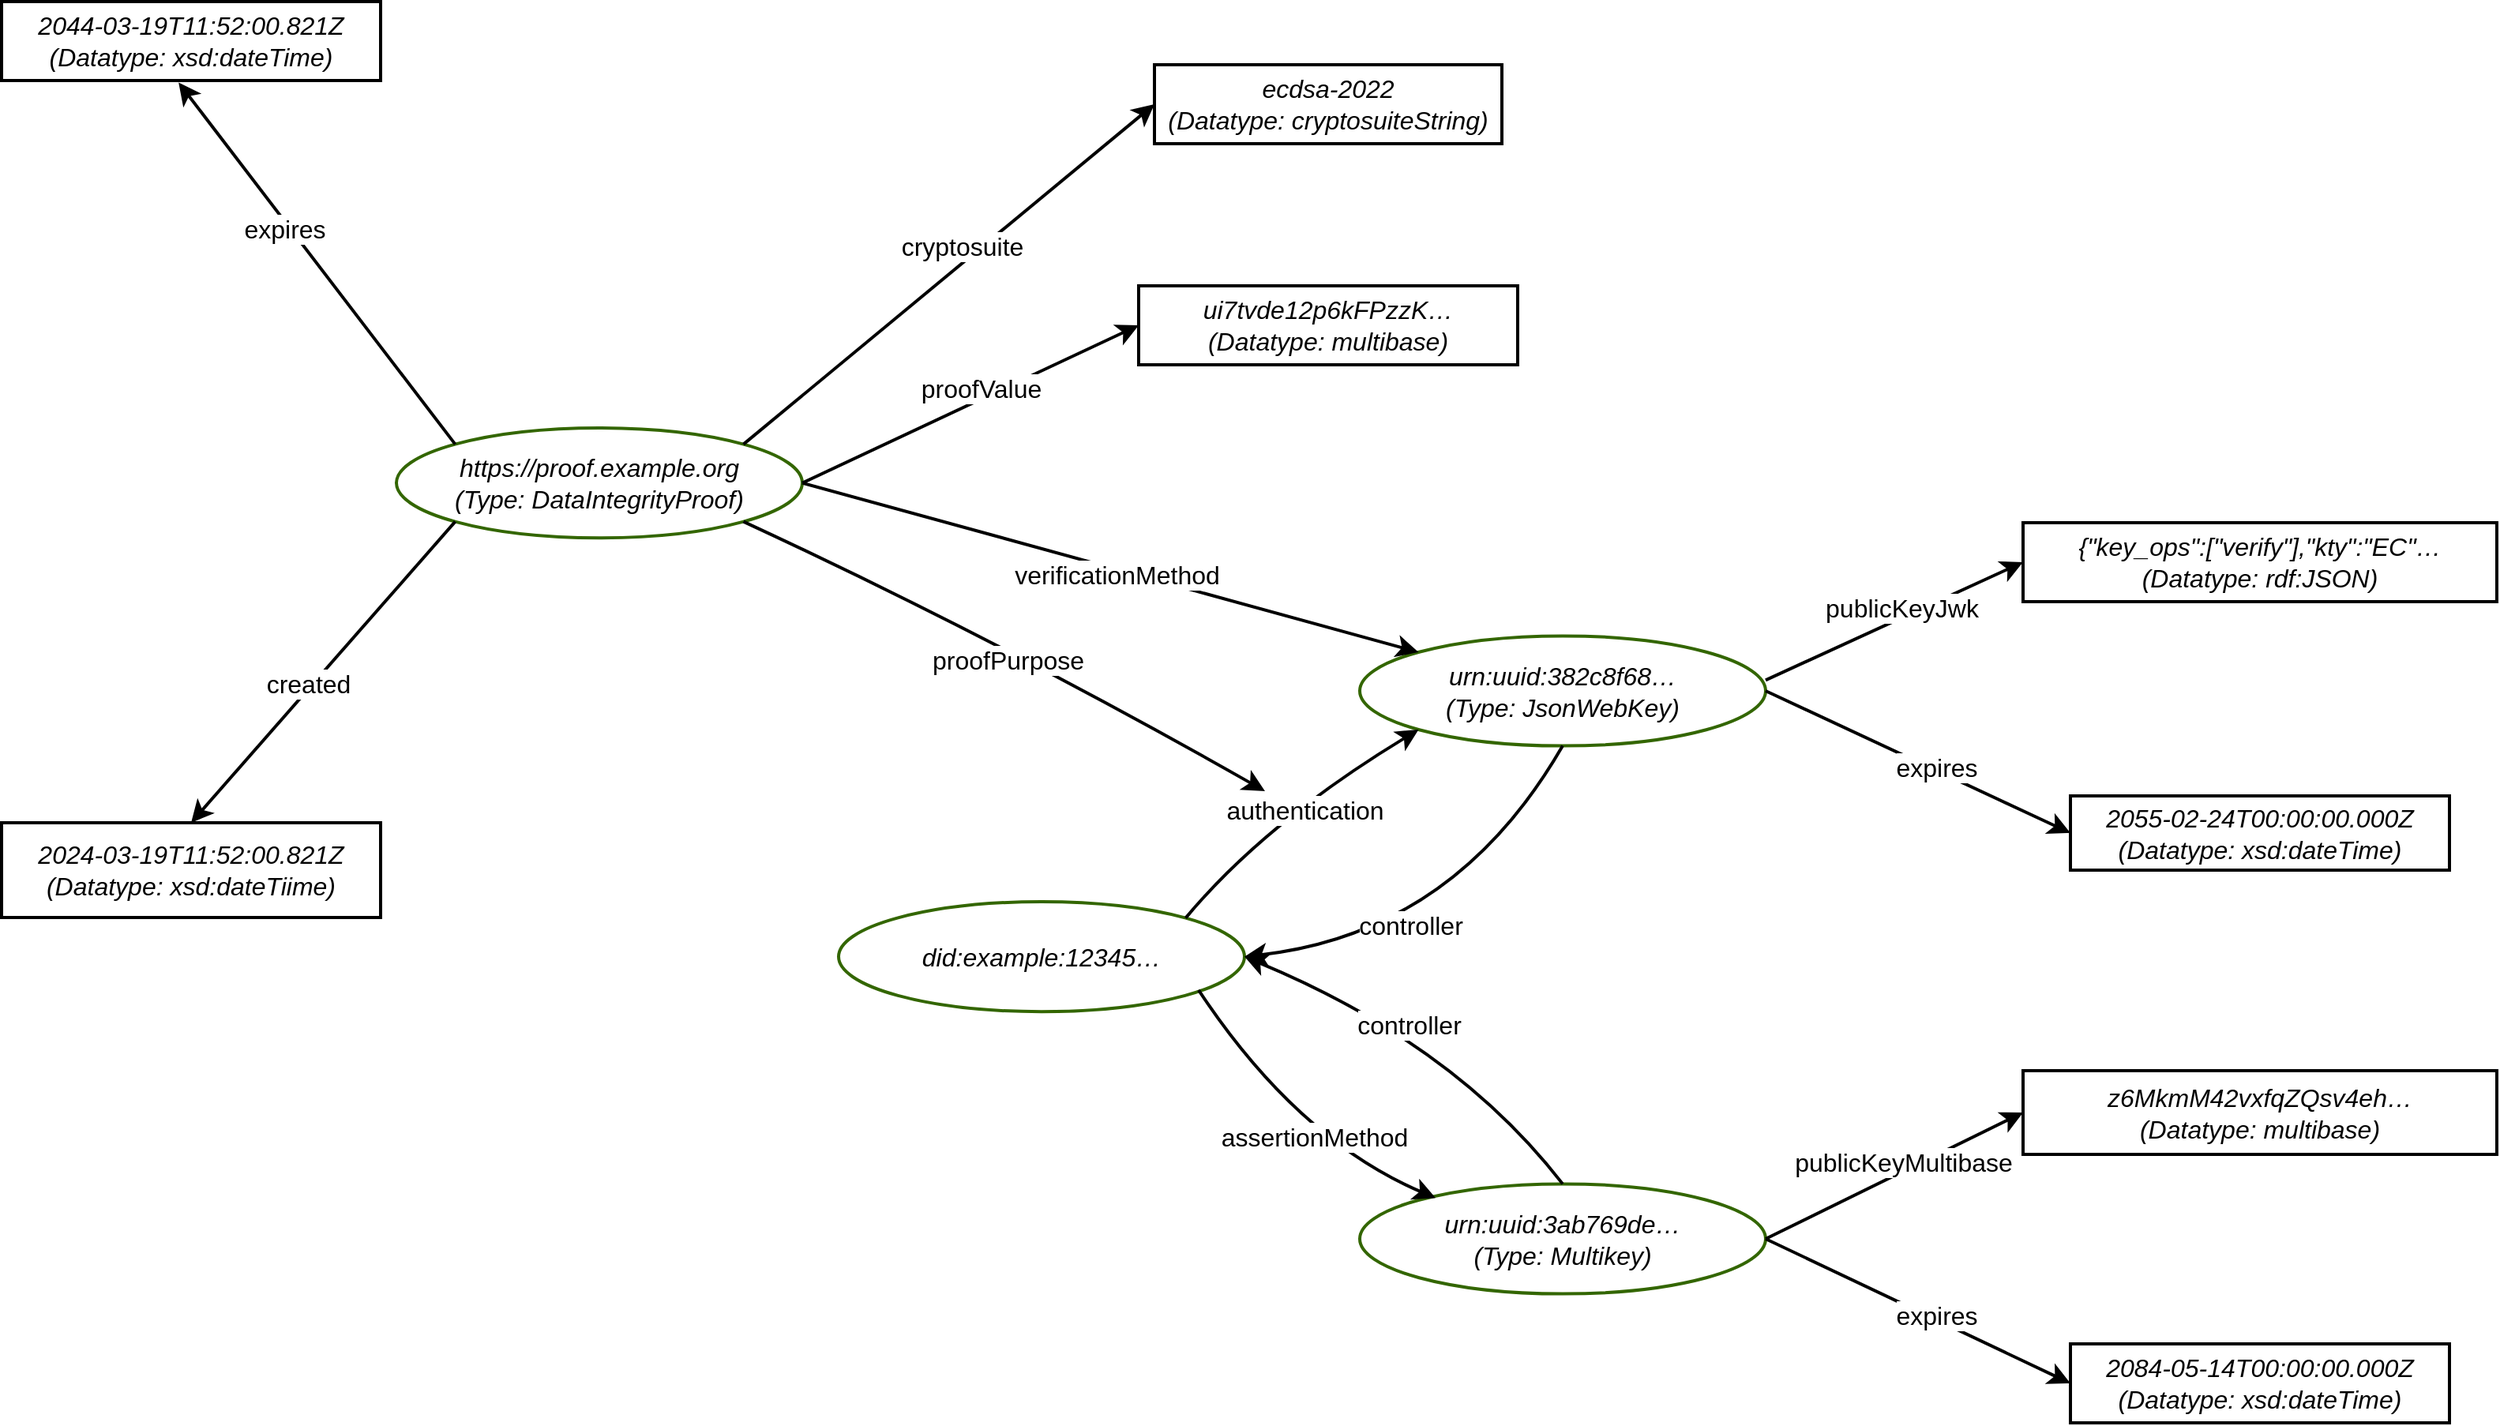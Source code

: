 <mxfile version="24.1.0" type="device">
  <diagram name="Page-1" id="ZRe_wIOORr0k_d4isBBX">
    <mxGraphModel dx="3970" dy="2060" grid="1" gridSize="10" guides="1" tooltips="1" connect="1" arrows="1" fold="1" page="1" pageScale="1" pageWidth="1169" pageHeight="827" math="0" shadow="0">
      <root>
        <mxCell id="0" />
        <mxCell id="1" parent="0" />
        <UserObject label="&lt;i&gt;https://proof.example.org&lt;/i&gt;&lt;div&gt;&lt;i&gt;(Type: DataIntegrityProof)&lt;/i&gt;&lt;/div&gt;" id="I-3xDNqU13IutiKupr62-4">
          <mxCell style="ellipse;whiteSpace=wrap;html=1;fontSize=16;fillColor=none;strokeWidth=2;strokeColor=#336600;" parent="1" vertex="1">
            <mxGeometry x="-1560" y="-460" width="257" height="69.61" as="geometry" />
          </mxCell>
        </UserObject>
        <UserObject label="&lt;i&gt;&lt;font color=&quot;#000000&quot;&gt;ecdsa-2022&lt;/font&gt;&lt;/i&gt;&lt;div&gt;&lt;i&gt;&lt;font color=&quot;#000000&quot;&gt;(Datatype: cryptosuiteString)&lt;/font&gt;&lt;/i&gt;&lt;/div&gt;" id="I-3xDNqU13IutiKupr62-12">
          <mxCell style="rounded=0;whiteSpace=wrap;html=1;fontSize=16;fillColor=none;strokeWidth=2;" parent="1" vertex="1">
            <mxGeometry x="-1080" y="-690" width="220" height="50" as="geometry" />
          </mxCell>
        </UserObject>
        <mxCell id="I-3xDNqU13IutiKupr62-27" value="" style="endArrow=classic;html=1;rounded=0;fontSize=12;startSize=8;endSize=8;curved=1;entryX=0;entryY=0.5;entryDx=0;entryDy=0;exitX=1;exitY=0;exitDx=0;exitDy=0;strokeWidth=2;fontStyle=2" parent="1" source="I-3xDNqU13IutiKupr62-4" target="I-3xDNqU13IutiKupr62-12" edge="1">
          <mxGeometry width="50" height="50" relative="1" as="geometry">
            <mxPoint x="-804" y="-134.61" as="sourcePoint" />
            <mxPoint x="-791.5" y="-85.61" as="targetPoint" />
          </mxGeometry>
        </mxCell>
        <mxCell id="I-3xDNqU13IutiKupr62-28" value="cryptosuite" style="edgeLabel;html=1;align=center;verticalAlign=middle;resizable=0;points=[];fontSize=16;" parent="I-3xDNqU13IutiKupr62-27" vertex="1" connectable="0">
          <mxGeometry x="0.135" y="-2" relative="1" as="geometry">
            <mxPoint x="-11" y="-5" as="offset" />
          </mxGeometry>
        </mxCell>
        <UserObject label="&lt;i&gt;&lt;font color=&quot;#000000&quot;&gt;2024-03-19T&lt;/font&gt;11:52:00.821Z&lt;/i&gt;&lt;div&gt;&lt;i&gt;(Datatype: xsd:dateTiime)&lt;/i&gt;&lt;/div&gt;" id="HRplg5cOvGm0gZk61Yn5-3">
          <mxCell style="rounded=0;whiteSpace=wrap;html=1;fontSize=16;fillColor=none;strokeWidth=2;" parent="1" vertex="1">
            <mxGeometry x="-1810" y="-210" width="240" height="60" as="geometry" />
          </mxCell>
        </UserObject>
        <UserObject label="&lt;i&gt;ui7tvde12p6kFPzzK…&lt;/i&gt;&lt;div&gt;&lt;i&gt;(Datatype: multibase)&lt;/i&gt;&lt;/div&gt;" id="HRplg5cOvGm0gZk61Yn5-4">
          <mxCell style="rounded=0;whiteSpace=wrap;html=1;fontSize=16;fillColor=none;strokeWidth=2;" parent="1" vertex="1">
            <mxGeometry x="-1090" y="-550" width="240" height="50" as="geometry" />
          </mxCell>
        </UserObject>
        <UserObject label="&lt;i&gt;&lt;font color=&quot;#000000&quot;&gt;2044-03-19T&lt;/font&gt;11:52:00.821Z&lt;/i&gt;&lt;div&gt;&lt;i&gt;(Datatype: xsd:dateTime)&lt;/i&gt;&lt;/div&gt;" id="HRplg5cOvGm0gZk61Yn5-5">
          <mxCell style="rounded=0;whiteSpace=wrap;html=1;fontSize=16;fillColor=none;strokeWidth=2;" parent="1" vertex="1">
            <mxGeometry x="-1810" y="-730" width="240" height="50" as="geometry" />
          </mxCell>
        </UserObject>
        <mxCell id="HRplg5cOvGm0gZk61Yn5-6" value="" style="endArrow=classic;html=1;rounded=0;fontSize=12;startSize=8;endSize=8;curved=1;entryX=0.5;entryY=0;entryDx=0;entryDy=0;exitX=0;exitY=1;exitDx=0;exitDy=0;strokeWidth=2;fontStyle=2" parent="1" source="I-3xDNqU13IutiKupr62-4" target="HRplg5cOvGm0gZk61Yn5-3" edge="1">
          <mxGeometry width="50" height="50" relative="1" as="geometry">
            <mxPoint x="-883" y="-405" as="sourcePoint" />
            <mxPoint x="-610" y="-420" as="targetPoint" />
          </mxGeometry>
        </mxCell>
        <mxCell id="HRplg5cOvGm0gZk61Yn5-7" value="created" style="edgeLabel;html=1;align=center;verticalAlign=middle;resizable=0;points=[];fontSize=16;" parent="HRplg5cOvGm0gZk61Yn5-6" vertex="1" connectable="0">
          <mxGeometry x="0.135" y="-2" relative="1" as="geometry">
            <mxPoint x="3" y="-5" as="offset" />
          </mxGeometry>
        </mxCell>
        <mxCell id="HRplg5cOvGm0gZk61Yn5-8" value="" style="endArrow=classic;html=1;rounded=0;fontSize=12;startSize=8;endSize=8;curved=1;entryX=0;entryY=0.5;entryDx=0;entryDy=0;exitX=1;exitY=0.5;exitDx=0;exitDy=0;strokeWidth=2;fontStyle=2" parent="1" source="I-3xDNqU13IutiKupr62-4" target="HRplg5cOvGm0gZk61Yn5-4" edge="1">
          <mxGeometry width="50" height="50" relative="1" as="geometry">
            <mxPoint x="-970" y="-345" as="sourcePoint" />
            <mxPoint x="-827" y="-200" as="targetPoint" />
          </mxGeometry>
        </mxCell>
        <mxCell id="HRplg5cOvGm0gZk61Yn5-9" value="proofValue" style="edgeLabel;html=1;align=center;verticalAlign=middle;resizable=0;points=[];fontSize=16;" parent="HRplg5cOvGm0gZk61Yn5-8" vertex="1" connectable="0">
          <mxGeometry x="0.135" y="-2" relative="1" as="geometry">
            <mxPoint x="-9" y="-5" as="offset" />
          </mxGeometry>
        </mxCell>
        <mxCell id="HRplg5cOvGm0gZk61Yn5-10" value="" style="endArrow=classic;html=1;rounded=0;fontSize=12;startSize=8;endSize=8;curved=1;entryX=0.467;entryY=1.025;entryDx=0;entryDy=0;exitX=0;exitY=0;exitDx=0;exitDy=0;strokeWidth=2;fontStyle=2;entryPerimeter=0;" parent="1" source="I-3xDNqU13IutiKupr62-4" target="HRplg5cOvGm0gZk61Yn5-5" edge="1">
          <mxGeometry width="50" height="50" relative="1" as="geometry">
            <mxPoint x="-1000" y="-310" as="sourcePoint" />
            <mxPoint x="-857" y="-165" as="targetPoint" />
          </mxGeometry>
        </mxCell>
        <mxCell id="HRplg5cOvGm0gZk61Yn5-11" value="expires" style="edgeLabel;html=1;align=center;verticalAlign=middle;resizable=0;points=[];fontSize=16;" parent="HRplg5cOvGm0gZk61Yn5-10" vertex="1" connectable="0">
          <mxGeometry x="0.135" y="-2" relative="1" as="geometry">
            <mxPoint x="-11" y="-5" as="offset" />
          </mxGeometry>
        </mxCell>
        <UserObject label="&lt;div&gt;&lt;i&gt;urn:uuid:382c8f68…&lt;/i&gt;&lt;/div&gt;&lt;div&gt;&lt;i style=&quot;background-color: initial;&quot;&gt;(Type: JsonWebKey)&lt;/i&gt;&lt;/div&gt;" id="HRplg5cOvGm0gZk61Yn5-12">
          <mxCell style="ellipse;whiteSpace=wrap;html=1;fontSize=16;fillColor=none;strokeWidth=2;strokeColor=#336600;" parent="1" vertex="1">
            <mxGeometry x="-950" y="-328.305" width="257" height="69.61" as="geometry" />
          </mxCell>
        </UserObject>
        <mxCell id="HRplg5cOvGm0gZk61Yn5-13" value="" style="endArrow=classic;html=1;rounded=0;fontSize=12;startSize=8;endSize=8;curved=1;exitX=1;exitY=0.5;exitDx=0;exitDy=0;strokeWidth=2;fontStyle=2;entryX=0;entryY=0;entryDx=0;entryDy=0;" parent="1" source="I-3xDNqU13IutiKupr62-4" target="HRplg5cOvGm0gZk61Yn5-12" edge="1">
          <mxGeometry width="50" height="50" relative="1" as="geometry">
            <mxPoint x="-1200" y="-480" as="sourcePoint" />
            <mxPoint x="-950" y="-300" as="targetPoint" />
          </mxGeometry>
        </mxCell>
        <mxCell id="HRplg5cOvGm0gZk61Yn5-14" value="verificationMethod" style="edgeLabel;html=1;align=center;verticalAlign=middle;resizable=0;points=[];fontSize=16;" parent="HRplg5cOvGm0gZk61Yn5-13" vertex="1" connectable="0">
          <mxGeometry x="0.135" y="-2" relative="1" as="geometry">
            <mxPoint x="-22" y="-5" as="offset" />
          </mxGeometry>
        </mxCell>
        <mxCell id="HRplg5cOvGm0gZk61Yn5-16" value="" style="endArrow=classic;html=1;rounded=0;fontSize=12;startSize=8;endSize=8;curved=1;entryX=0;entryY=0.5;entryDx=0;entryDy=0;exitX=1;exitY=0.402;exitDx=0;exitDy=0;strokeWidth=2;fontStyle=2;exitPerimeter=0;" parent="1" source="HRplg5cOvGm0gZk61Yn5-12" target="HRplg5cOvGm0gZk61Yn5-15" edge="1">
          <mxGeometry width="50" height="50" relative="1" as="geometry">
            <mxPoint x="-910" y="-300" as="sourcePoint" />
            <mxPoint x="-477" y="-300" as="targetPoint" />
          </mxGeometry>
        </mxCell>
        <mxCell id="HRplg5cOvGm0gZk61Yn5-17" value="publicKeyJwk" style="edgeLabel;html=1;align=center;verticalAlign=middle;resizable=0;points=[];fontSize=16;" parent="HRplg5cOvGm0gZk61Yn5-16" vertex="1" connectable="0">
          <mxGeometry x="0.135" y="-2" relative="1" as="geometry">
            <mxPoint x="-7" y="-5" as="offset" />
          </mxGeometry>
        </mxCell>
        <mxCell id="HRplg5cOvGm0gZk61Yn5-20" value="" style="endArrow=classic;html=1;rounded=0;fontSize=12;startSize=8;endSize=8;curved=1;entryX=0;entryY=0.5;entryDx=0;entryDy=0;exitX=1;exitY=0.5;exitDx=0;exitDy=0;strokeWidth=2;fontStyle=2" parent="1" source="HRplg5cOvGm0gZk61Yn5-12" target="HRplg5cOvGm0gZk61Yn5-19" edge="1">
          <mxGeometry width="50" height="50" relative="1" as="geometry">
            <mxPoint x="-770" y="-220" as="sourcePoint" />
            <mxPoint x="-623" y="-330" as="targetPoint" />
          </mxGeometry>
        </mxCell>
        <mxCell id="HRplg5cOvGm0gZk61Yn5-21" value="expires" style="edgeLabel;html=1;align=center;verticalAlign=middle;resizable=0;points=[];fontSize=16;" parent="HRplg5cOvGm0gZk61Yn5-20" vertex="1" connectable="0">
          <mxGeometry x="0.135" y="-2" relative="1" as="geometry">
            <mxPoint x="-1" y="-5" as="offset" />
          </mxGeometry>
        </mxCell>
        <UserObject label="&lt;div&gt;&lt;i style=&quot;background-color: initial;&quot;&gt;did:example:12345…&lt;/i&gt;&lt;br&gt;&lt;/div&gt;" id="HRplg5cOvGm0gZk61Yn5-22">
          <mxCell style="ellipse;whiteSpace=wrap;html=1;fontSize=16;fillColor=none;strokeWidth=2;strokeColor=#336600;" parent="1" vertex="1">
            <mxGeometry x="-1280" y="-160" width="257" height="69.61" as="geometry" />
          </mxCell>
        </UserObject>
        <mxCell id="cMVLIkWkcKRKJAXNFr4V-1" value="" style="endArrow=classic;html=1;rounded=0;fontSize=12;startSize=8;endSize=8;curved=1;exitX=1;exitY=0;exitDx=0;exitDy=0;strokeWidth=2;fontStyle=2;entryX=0;entryY=1;entryDx=0;entryDy=0;" parent="1" source="HRplg5cOvGm0gZk61Yn5-22" target="HRplg5cOvGm0gZk61Yn5-12" edge="1">
          <mxGeometry width="50" height="50" relative="1" as="geometry">
            <mxPoint x="-683" y="-285" as="sourcePoint" />
            <mxPoint x="-830" y="-260" as="targetPoint" />
            <Array as="points">
              <mxPoint x="-1010" y="-210" />
            </Array>
          </mxGeometry>
        </mxCell>
        <mxCell id="cMVLIkWkcKRKJAXNFr4V-2" value="authentication" style="edgeLabel;html=1;align=center;verticalAlign=middle;resizable=0;points=[];fontSize=16;" parent="cMVLIkWkcKRKJAXNFr4V-1" vertex="1" connectable="0">
          <mxGeometry x="0.135" y="-2" relative="1" as="geometry">
            <mxPoint x="-2" y="6" as="offset" />
          </mxGeometry>
        </mxCell>
        <UserObject label="&lt;div&gt;&lt;i&gt;urn:uuid:3ab769de…&lt;/i&gt;&lt;/div&gt;&lt;div&gt;&lt;i style=&quot;background-color: initial;&quot;&gt;(Type: Multikey)&lt;/i&gt;&lt;/div&gt;" id="cMVLIkWkcKRKJAXNFr4V-3">
          <mxCell style="ellipse;whiteSpace=wrap;html=1;fontSize=16;fillColor=none;strokeWidth=2;strokeColor=#336600;container=0;" parent="1" vertex="1">
            <mxGeometry x="-950" y="18.695" width="257" height="69.61" as="geometry" />
          </mxCell>
        </UserObject>
        <mxCell id="cMVLIkWkcKRKJAXNFr4V-4" value="" style="endArrow=classic;html=1;rounded=0;fontSize=12;startSize=8;endSize=8;curved=1;exitX=0.887;exitY=0.804;exitDx=0;exitDy=0;strokeWidth=2;fontStyle=2;exitPerimeter=0;entryX=0.187;entryY=0.129;entryDx=0;entryDy=0;entryPerimeter=0;" parent="1" source="HRplg5cOvGm0gZk61Yn5-22" target="cMVLIkWkcKRKJAXNFr4V-3" edge="1">
          <mxGeometry width="50" height="50" relative="1" as="geometry">
            <mxPoint x="-1060" y="-50" as="sourcePoint" />
            <mxPoint x="-890" y="-10" as="targetPoint" />
            <Array as="points">
              <mxPoint x="-990" y="-10" />
            </Array>
          </mxGeometry>
        </mxCell>
        <mxCell id="cMVLIkWkcKRKJAXNFr4V-5" value="assertionMethod" style="edgeLabel;html=1;align=center;verticalAlign=middle;resizable=0;points=[];fontSize=16;" parent="cMVLIkWkcKRKJAXNFr4V-4" vertex="1" connectable="0">
          <mxGeometry x="0.135" y="-2" relative="1" as="geometry">
            <mxPoint x="6" y="-5" as="offset" />
          </mxGeometry>
        </mxCell>
        <mxCell id="cMVLIkWkcKRKJAXNFr4V-7" value="" style="endArrow=classic;html=1;rounded=0;fontSize=12;startSize=8;endSize=8;curved=1;entryX=0;entryY=0.5;entryDx=0;entryDy=0;exitX=1;exitY=0.5;exitDx=0;exitDy=0;strokeWidth=2;fontStyle=2" parent="1" source="cMVLIkWkcKRKJAXNFr4V-3" target="cMVLIkWkcKRKJAXNFr4V-6" edge="1">
          <mxGeometry width="50" height="50" relative="1" as="geometry">
            <mxPoint x="-700" y="75" as="sourcePoint" />
            <mxPoint x="-507" y="160" as="targetPoint" />
          </mxGeometry>
        </mxCell>
        <mxCell id="cMVLIkWkcKRKJAXNFr4V-8" value="expires" style="edgeLabel;html=1;align=center;verticalAlign=middle;resizable=0;points=[];fontSize=16;" parent="cMVLIkWkcKRKJAXNFr4V-7" vertex="1" connectable="0">
          <mxGeometry x="0.135" y="-2" relative="1" as="geometry">
            <mxPoint x="-1" y="-5" as="offset" />
          </mxGeometry>
        </mxCell>
        <mxCell id="cMVLIkWkcKRKJAXNFr4V-11" value="" style="endArrow=classic;html=1;rounded=0;fontSize=12;startSize=8;endSize=8;curved=1;entryX=0;entryY=0.5;entryDx=0;entryDy=0;exitX=1;exitY=0.5;exitDx=0;exitDy=0;strokeWidth=2;fontStyle=2;" parent="1" source="cMVLIkWkcKRKJAXNFr4V-3" target="cMVLIkWkcKRKJAXNFr4V-21" edge="1">
          <mxGeometry width="50" height="50" relative="1" as="geometry">
            <mxPoint x="-700" as="sourcePoint" />
            <mxPoint x="-530" y="10" as="targetPoint" />
          </mxGeometry>
        </mxCell>
        <mxCell id="cMVLIkWkcKRKJAXNFr4V-12" value="publicKeyMultibase" style="edgeLabel;html=1;align=center;verticalAlign=middle;resizable=0;points=[];fontSize=16;" parent="cMVLIkWkcKRKJAXNFr4V-11" vertex="1" connectable="0">
          <mxGeometry x="0.135" y="-2" relative="1" as="geometry">
            <mxPoint x="-7" y="-5" as="offset" />
          </mxGeometry>
        </mxCell>
        <mxCell id="cMVLIkWkcKRKJAXNFr4V-13" value="" style="endArrow=classic;html=1;rounded=0;fontSize=12;startSize=8;endSize=8;curved=1;entryX=1;entryY=0.5;entryDx=0;entryDy=0;exitX=0.5;exitY=0;exitDx=0;exitDy=0;strokeWidth=2;fontStyle=2" parent="1" source="cMVLIkWkcKRKJAXNFr4V-3" target="HRplg5cOvGm0gZk61Yn5-22" edge="1">
          <mxGeometry width="50" height="50" relative="1" as="geometry">
            <mxPoint x="-1023" y="180" as="sourcePoint" />
            <mxPoint x="-830" y="265" as="targetPoint" />
            <Array as="points">
              <mxPoint x="-890" y="-70" />
            </Array>
          </mxGeometry>
        </mxCell>
        <mxCell id="cMVLIkWkcKRKJAXNFr4V-14" value="controller" style="edgeLabel;html=1;align=center;verticalAlign=middle;resizable=0;points=[];fontSize=16;" parent="cMVLIkWkcKRKJAXNFr4V-13" vertex="1" connectable="0">
          <mxGeometry x="0.135" y="-2" relative="1" as="geometry">
            <mxPoint x="1" y="2" as="offset" />
          </mxGeometry>
        </mxCell>
        <mxCell id="cMVLIkWkcKRKJAXNFr4V-15" value="" style="endArrow=classic;html=1;rounded=0;fontSize=12;startSize=8;endSize=8;curved=1;entryX=1;entryY=0.5;entryDx=0;entryDy=0;exitX=0.5;exitY=1;exitDx=0;exitDy=0;strokeWidth=2;fontStyle=2" parent="1" source="HRplg5cOvGm0gZk61Yn5-12" target="HRplg5cOvGm0gZk61Yn5-22" edge="1">
          <mxGeometry width="50" height="50" relative="1" as="geometry">
            <mxPoint x="-1023" y="-185" as="sourcePoint" />
            <mxPoint x="-1224" y="-290" as="targetPoint" />
            <Array as="points">
              <mxPoint x="-890" y="-140" />
            </Array>
          </mxGeometry>
        </mxCell>
        <mxCell id="cMVLIkWkcKRKJAXNFr4V-16" value="controller" style="edgeLabel;html=1;align=center;verticalAlign=middle;resizable=0;points=[];fontSize=16;" parent="cMVLIkWkcKRKJAXNFr4V-15" vertex="1" connectable="0">
          <mxGeometry x="0.135" y="-2" relative="1" as="geometry">
            <mxPoint x="-12" y="-5" as="offset" />
          </mxGeometry>
        </mxCell>
        <mxCell id="cMVLIkWkcKRKJAXNFr4V-17" value="" style="endArrow=classic;html=1;rounded=0;fontSize=12;startSize=8;endSize=8;curved=1;exitX=1;exitY=1;exitDx=0;exitDy=0;strokeWidth=2;fontStyle=2;" parent="1" source="I-3xDNqU13IutiKupr62-4" edge="1">
          <mxGeometry width="50" height="50" relative="1" as="geometry">
            <mxPoint x="-1380" y="-360" as="sourcePoint" />
            <mxPoint x="-1010" y="-230" as="targetPoint" />
            <Array as="points">
              <mxPoint x="-1177" y="-325" />
            </Array>
          </mxGeometry>
        </mxCell>
        <mxCell id="cMVLIkWkcKRKJAXNFr4V-18" value="proofPurpose" style="edgeLabel;html=1;align=center;verticalAlign=middle;resizable=0;points=[];fontSize=16;" parent="cMVLIkWkcKRKJAXNFr4V-17" vertex="1" connectable="0">
          <mxGeometry x="0.135" y="-2" relative="1" as="geometry">
            <mxPoint x="-22" y="-5" as="offset" />
          </mxGeometry>
        </mxCell>
        <UserObject label="&lt;i&gt;{&quot;key_ops&quot;:[&quot;verify&quot;],&quot;kty&quot;:&quot;EC&quot;…&lt;/i&gt;&lt;div&gt;&lt;i&gt;(Datatype: rdf:JSON)&lt;/i&gt;&lt;/div&gt;" id="HRplg5cOvGm0gZk61Yn5-15">
          <mxCell style="rounded=0;whiteSpace=wrap;html=1;fontSize=16;fillColor=none;strokeWidth=2;" parent="1" vertex="1">
            <mxGeometry x="-530" y="-400" width="300" height="50" as="geometry" />
          </mxCell>
        </UserObject>
        <UserObject label="&lt;i&gt;&lt;font color=&quot;#000000&quot;&gt;2055-02-24T&lt;/font&gt;00:00:00.000Z&lt;/i&gt;&lt;div&gt;&lt;i&gt;(Datatype: xsd:dateTime)&lt;/i&gt;&lt;/div&gt;" id="HRplg5cOvGm0gZk61Yn5-19">
          <mxCell style="rounded=0;whiteSpace=wrap;html=1;fontSize=16;fillColor=none;strokeWidth=2;" parent="1" vertex="1">
            <mxGeometry x="-500" y="-227" width="240" height="47" as="geometry" />
          </mxCell>
        </UserObject>
        <UserObject label="&lt;i&gt;&lt;font color=&quot;#000000&quot;&gt;2084-05-14T&lt;/font&gt;00:00:00.000Z&lt;/i&gt;&lt;div&gt;&lt;i&gt;(Datatype: xsd:dateTime)&lt;/i&gt;&lt;/div&gt;" id="cMVLIkWkcKRKJAXNFr4V-6">
          <mxCell style="rounded=0;whiteSpace=wrap;html=1;fontSize=16;fillColor=none;strokeWidth=2;" parent="1" vertex="1">
            <mxGeometry x="-500" y="120" width="240" height="50" as="geometry" />
          </mxCell>
        </UserObject>
        <UserObject label="&lt;i&gt;z6MkmM42vxfqZQsv4eh…&lt;/i&gt;&lt;div&gt;&lt;i&gt;(Datatype: multibase)&lt;/i&gt;&lt;/div&gt;" id="cMVLIkWkcKRKJAXNFr4V-21">
          <mxCell style="rounded=0;whiteSpace=wrap;html=1;fontSize=16;fillColor=none;strokeWidth=2;" parent="1" vertex="1">
            <mxGeometry x="-530" y="-53" width="300" height="53" as="geometry" />
          </mxCell>
        </UserObject>
      </root>
    </mxGraphModel>
  </diagram>
</mxfile>
